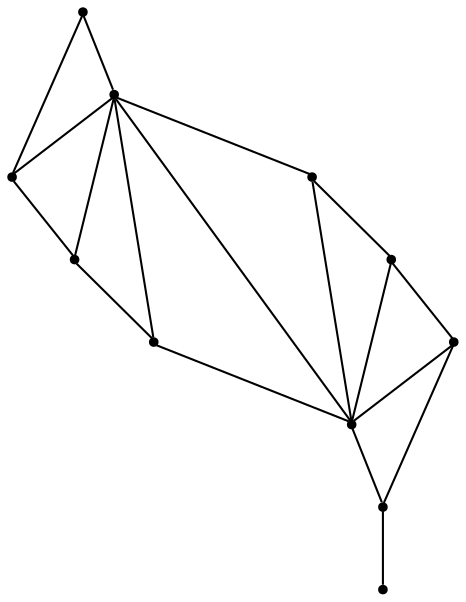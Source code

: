 graph {
  node [shape=point,comment="{\"directed\":false,\"doi\":\"10.1007/978-3-319-27261-0_34\",\"figure\":\"3 (3)\"}"]

  v0 [pos="661.7804329096698,296.9425226951188"]
  v1 [pos="661.7804329096698,474.5135225310186"]
  v2 [pos="706.1708078319815,296.94252269511867"]
  v3 [pos="617.3869103606821,474.5135225310186"]
  v4 [pos="572.9954862294784,474.5135225310186"]
  v5 [pos="528.6039985098571,474.5135225310187"]
  v6 [pos="617.3869103606821,296.9425226951188"]
  v7 [pos="572.9954862294784,296.94252269511867"]
  v8 [pos="528.603998509857,296.9425226951188"]
  v9 [pos="484.21359179333643,296.9425226951188"]
  v10 [pos="484.2135917933365,474.5135225310187"]

  v0 -- v1 [id="-1",pos="661.7804329096698,296.9425226951188 661.7804329096698,474.5135225310186 661.7804329096698,474.5135225310186 661.7804329096698,474.5135225310186"]
  v10 -- v5 [id="-2",pos="484.2135917933365,474.5135225310187 528.6039985098571,474.5135225310187 528.6039985098571,474.5135225310187 528.6039985098571,474.5135225310187"]
  v5 -- v4 [id="-3",pos="528.6039985098571,474.5135225310187 572.9954862294784,474.5135225310186 572.9954862294784,474.5135225310186 572.9954862294784,474.5135225310186"]
  v4 -- v3 [id="-4",pos="572.9954862294784,474.5135225310186 617.3869103606821,474.5135225310186 617.3869103606821,474.5135225310186 617.3869103606821,474.5135225310186"]
  v3 -- v1 [id="-5",pos="617.3869103606821,474.5135225310186 661.7804329096698,474.5135225310186 661.7804329096698,474.5135225310186 661.7804329096698,474.5135225310186"]
  v10 -- v7 [id="-6",pos="484.2135917933365,474.5135225310187 572.9954862294784,296.94252269511867 572.9954862294784,296.94252269511867 572.9954862294784,296.94252269511867"]
  v10 -- v8 [id="-7",pos="484.2135917933365,474.5135225310187 528.603998509857,296.9425226951188 528.603998509857,296.9425226951188 528.603998509857,296.9425226951188"]
  v10 -- v0 [id="-8",pos="484.2135917933365,474.5135225310187 661.7804329096698,296.9425226951188 661.7804329096698,296.9425226951188 661.7804329096698,296.9425226951188"]
  v10 -- v6 [id="-9",pos="484.2135917933365,474.5135225310187 617.3869103606821,296.9425226951188 617.3869103606821,296.9425226951188 617.3869103606821,296.9425226951188"]
  v9 -- v10 [id="-10",pos="484.21359179333643,296.9425226951188 484.2135917933365,474.5135225310187 484.2135917933365,474.5135225310187 484.2135917933365,474.5135225310187"]
  v9 -- v8 [id="-11",pos="484.21359179333643,296.9425226951188 528.603998509857,296.9425226951188 528.603998509857,296.9425226951188 528.603998509857,296.9425226951188"]
  v8 -- v7 [id="-12",pos="528.603998509857,296.9425226951188 572.9954862294784,296.94252269511867 572.9954862294784,296.94252269511867 572.9954862294784,296.94252269511867"]
  v7 -- v6 [id="-13",pos="572.9954862294784,296.94252269511867 617.3869103606821,296.9425226951188 617.3869103606821,296.9425226951188 617.3869103606821,296.9425226951188"]
  v6 -- v0 [id="-14",pos="617.3869103606821,296.9425226951188 661.7804329096698,296.9425226951188 661.7804329096698,296.9425226951188 661.7804329096698,296.9425226951188"]
  v5 -- v0 [id="-15",pos="528.6039985098571,474.5135225310187 661.7804329096698,296.9425226951188 661.7804329096698,296.9425226951188 661.7804329096698,296.9425226951188"]
  v4 -- v0 [id="-16",pos="572.9954862294784,474.5135225310186 661.7804329096698,296.9425226951188 661.7804329096698,296.9425226951188 661.7804329096698,296.9425226951188"]
  v3 -- v0 [id="-17",pos="617.3869103606821,474.5135225310186 661.7804329096698,296.9425226951188 661.7804329096698,296.9425226951188 661.7804329096698,296.9425226951188"]
  v1 -- v2 [id="-18",pos="661.7804329096698,474.5135225310186 706.1708078319815,296.94252269511867 706.1708078319815,296.94252269511867 706.1708078319815,296.94252269511867"]
}